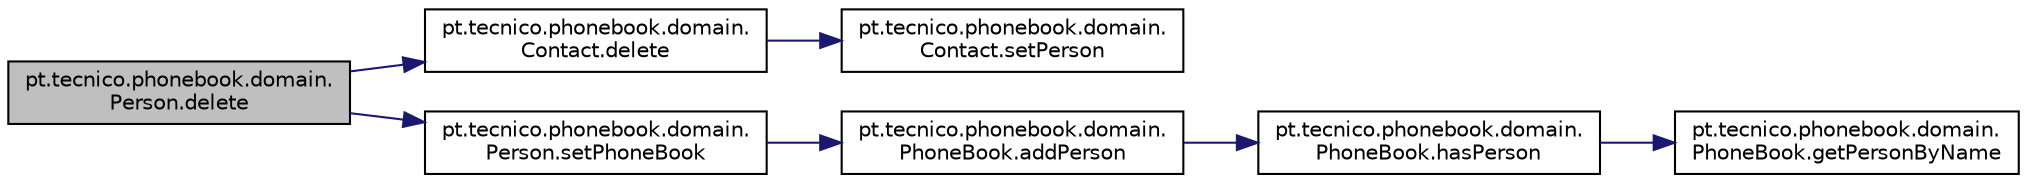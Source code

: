 digraph "pt.tecnico.phonebook.domain.Person.delete"
{
  edge [fontname="Helvetica",fontsize="10",labelfontname="Helvetica",labelfontsize="10"];
  node [fontname="Helvetica",fontsize="10",shape=record];
  rankdir="LR";
  Node4 [label="pt.tecnico.phonebook.domain.\lPerson.delete",height=0.2,width=0.4,color="black", fillcolor="grey75", style="filled", fontcolor="black"];
  Node4 -> Node5 [color="midnightblue",fontsize="10",style="solid",fontname="Helvetica"];
  Node5 [label="pt.tecnico.phonebook.domain.\lContact.delete",height=0.2,width=0.4,color="black", fillcolor="white", style="filled",URL="$classpt_1_1tecnico_1_1phonebook_1_1domain_1_1Contact.html#a2e826b495dd86fb87868bf29338ef826"];
  Node5 -> Node6 [color="midnightblue",fontsize="10",style="solid",fontname="Helvetica"];
  Node6 [label="pt.tecnico.phonebook.domain.\lContact.setPerson",height=0.2,width=0.4,color="black", fillcolor="white", style="filled",URL="$classpt_1_1tecnico_1_1phonebook_1_1domain_1_1Contact.html#a4120c88b2ef5d18d687d4c406d3002b6"];
  Node4 -> Node7 [color="midnightblue",fontsize="10",style="solid",fontname="Helvetica"];
  Node7 [label="pt.tecnico.phonebook.domain.\lPerson.setPhoneBook",height=0.2,width=0.4,color="black", fillcolor="white", style="filled",URL="$classpt_1_1tecnico_1_1phonebook_1_1domain_1_1Person.html#aa367f5812f26108b29f6e68b7cb5ac20"];
  Node7 -> Node8 [color="midnightblue",fontsize="10",style="solid",fontname="Helvetica"];
  Node8 [label="pt.tecnico.phonebook.domain.\lPhoneBook.addPerson",height=0.2,width=0.4,color="black", fillcolor="white", style="filled",URL="$classpt_1_1tecnico_1_1phonebook_1_1domain_1_1PhoneBook.html#af8a25a4b3d8ccc353765cfde1eee6800"];
  Node8 -> Node9 [color="midnightblue",fontsize="10",style="solid",fontname="Helvetica"];
  Node9 [label="pt.tecnico.phonebook.domain.\lPhoneBook.hasPerson",height=0.2,width=0.4,color="black", fillcolor="white", style="filled",URL="$classpt_1_1tecnico_1_1phonebook_1_1domain_1_1PhoneBook.html#a0ec26077676770725334df63e9dd16a7"];
  Node9 -> Node10 [color="midnightblue",fontsize="10",style="solid",fontname="Helvetica"];
  Node10 [label="pt.tecnico.phonebook.domain.\lPhoneBook.getPersonByName",height=0.2,width=0.4,color="black", fillcolor="white", style="filled",URL="$classpt_1_1tecnico_1_1phonebook_1_1domain_1_1PhoneBook.html#ac605e9894944972f6a77a090193c9504"];
}
